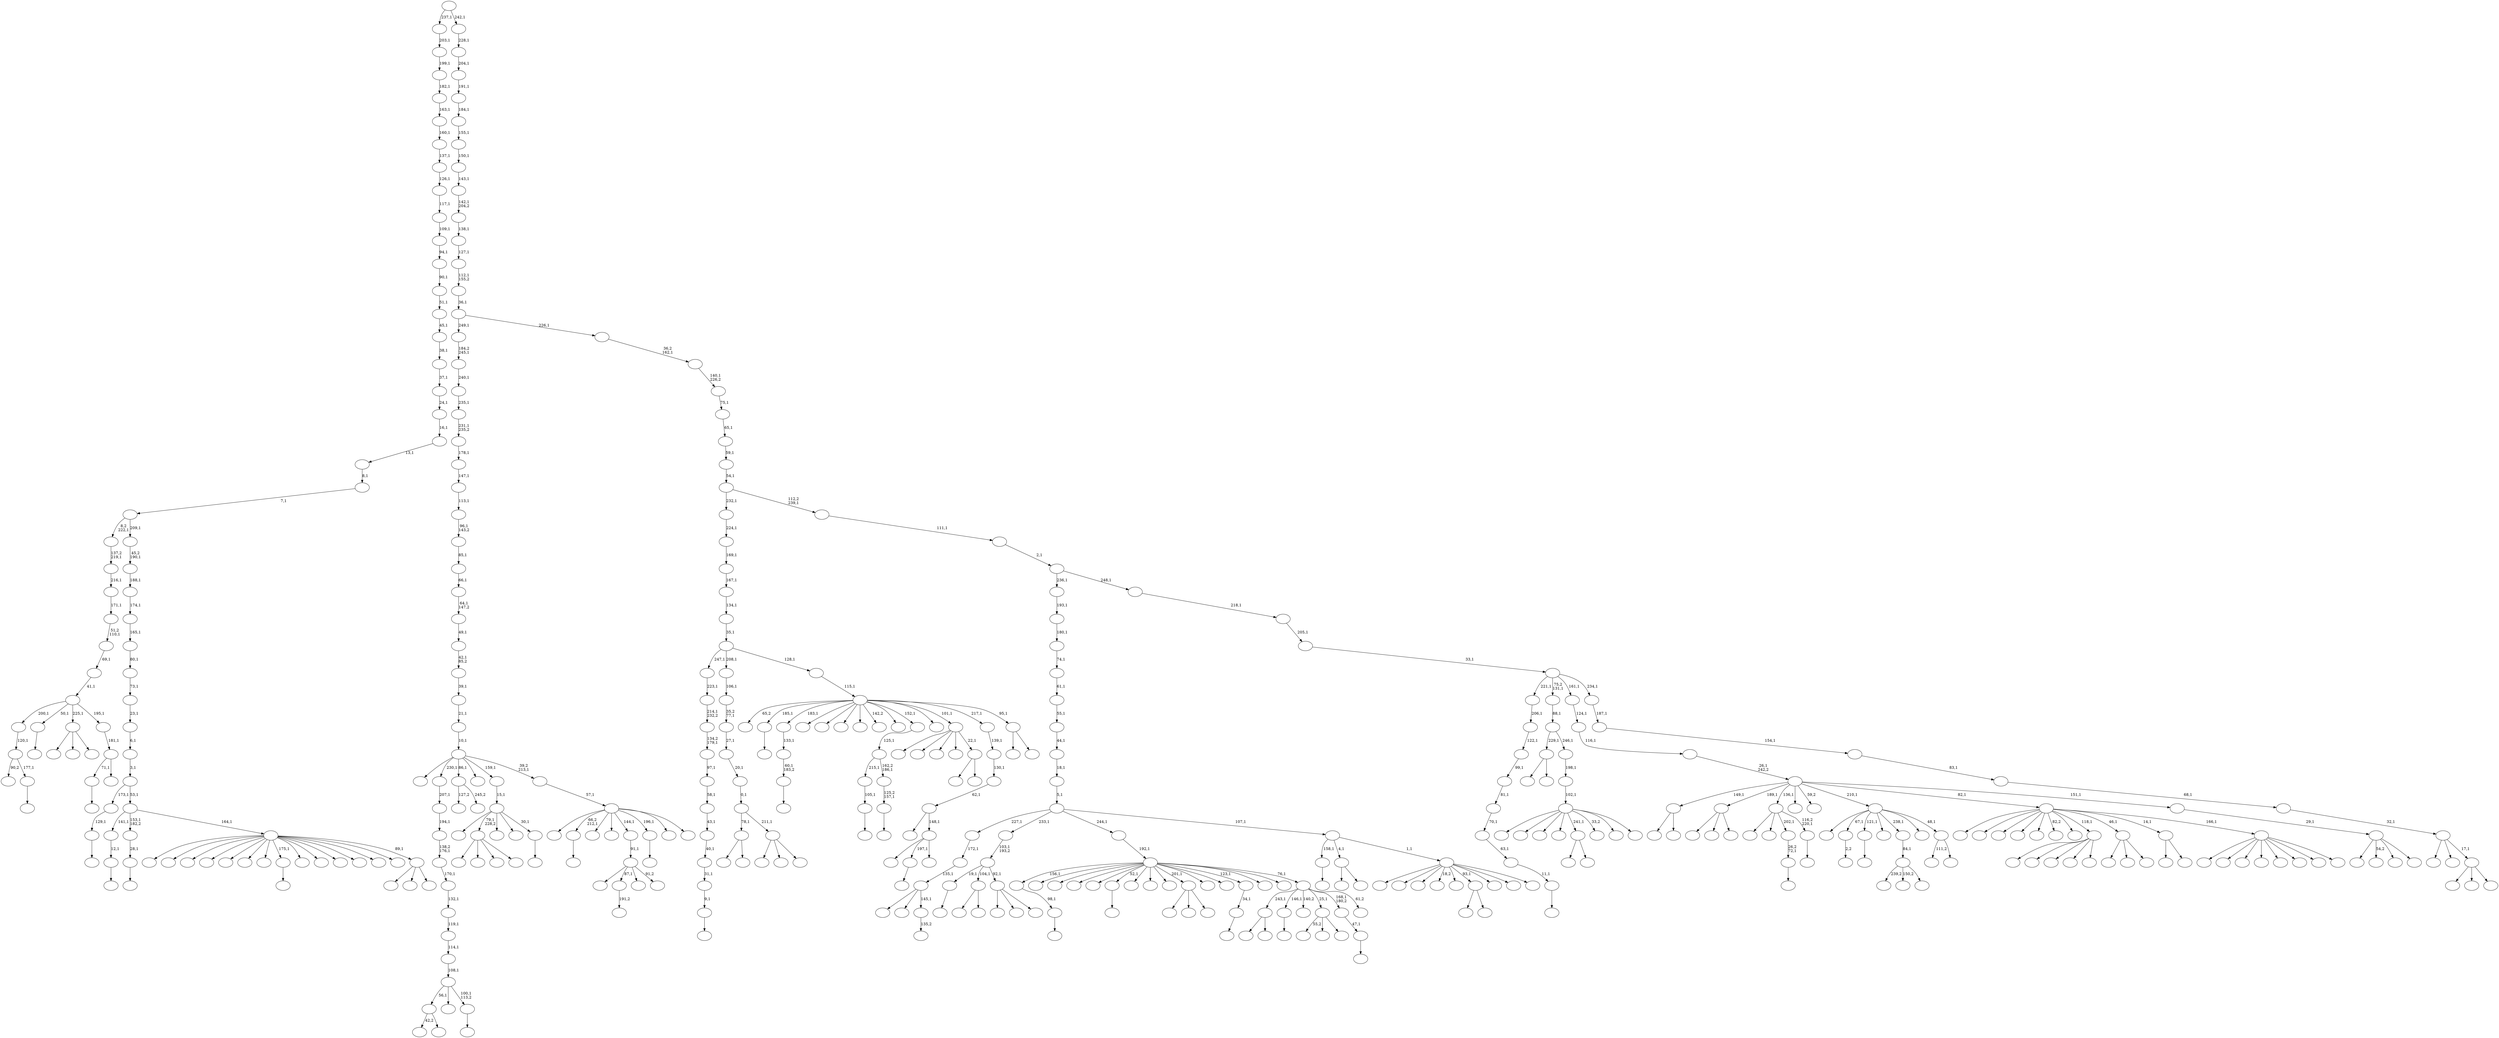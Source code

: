 digraph T {
	450 [label=""]
	449 [label=""]
	448 [label=""]
	447 [label=""]
	446 [label=""]
	445 [label=""]
	444 [label=""]
	443 [label=""]
	442 [label=""]
	441 [label=""]
	440 [label=""]
	439 [label=""]
	438 [label=""]
	437 [label=""]
	436 [label=""]
	435 [label=""]
	434 [label=""]
	433 [label=""]
	432 [label=""]
	431 [label=""]
	430 [label=""]
	429 [label=""]
	428 [label=""]
	427 [label=""]
	426 [label=""]
	425 [label=""]
	424 [label=""]
	423 [label=""]
	422 [label=""]
	421 [label=""]
	420 [label=""]
	419 [label=""]
	418 [label=""]
	417 [label=""]
	416 [label=""]
	415 [label=""]
	414 [label=""]
	413 [label=""]
	412 [label=""]
	411 [label=""]
	410 [label=""]
	409 [label=""]
	408 [label=""]
	407 [label=""]
	406 [label=""]
	405 [label=""]
	404 [label=""]
	403 [label=""]
	402 [label=""]
	401 [label=""]
	400 [label=""]
	399 [label=""]
	398 [label=""]
	397 [label=""]
	396 [label=""]
	395 [label=""]
	394 [label=""]
	393 [label=""]
	392 [label=""]
	391 [label=""]
	390 [label=""]
	389 [label=""]
	388 [label=""]
	387 [label=""]
	386 [label=""]
	385 [label=""]
	384 [label=""]
	383 [label=""]
	382 [label=""]
	381 [label=""]
	380 [label=""]
	379 [label=""]
	378 [label=""]
	377 [label=""]
	376 [label=""]
	375 [label=""]
	374 [label=""]
	373 [label=""]
	372 [label=""]
	371 [label=""]
	370 [label=""]
	369 [label=""]
	368 [label=""]
	367 [label=""]
	366 [label=""]
	365 [label=""]
	364 [label=""]
	363 [label=""]
	362 [label=""]
	361 [label=""]
	360 [label=""]
	359 [label=""]
	358 [label=""]
	357 [label=""]
	356 [label=""]
	355 [label=""]
	354 [label=""]
	353 [label=""]
	352 [label=""]
	351 [label=""]
	350 [label=""]
	349 [label=""]
	348 [label=""]
	347 [label=""]
	346 [label=""]
	345 [label=""]
	344 [label=""]
	343 [label=""]
	342 [label=""]
	341 [label=""]
	340 [label=""]
	339 [label=""]
	338 [label=""]
	337 [label=""]
	336 [label=""]
	335 [label=""]
	334 [label=""]
	333 [label=""]
	332 [label=""]
	331 [label=""]
	330 [label=""]
	329 [label=""]
	328 [label=""]
	327 [label=""]
	326 [label=""]
	325 [label=""]
	324 [label=""]
	323 [label=""]
	322 [label=""]
	321 [label=""]
	320 [label=""]
	319 [label=""]
	318 [label=""]
	317 [label=""]
	316 [label=""]
	315 [label=""]
	314 [label=""]
	313 [label=""]
	312 [label=""]
	311 [label=""]
	310 [label=""]
	309 [label=""]
	308 [label=""]
	307 [label=""]
	306 [label=""]
	305 [label=""]
	304 [label=""]
	303 [label=""]
	302 [label=""]
	301 [label=""]
	300 [label=""]
	299 [label=""]
	298 [label=""]
	297 [label=""]
	296 [label=""]
	295 [label=""]
	294 [label=""]
	293 [label=""]
	292 [label=""]
	291 [label=""]
	290 [label=""]
	289 [label=""]
	288 [label=""]
	287 [label=""]
	286 [label=""]
	285 [label=""]
	284 [label=""]
	283 [label=""]
	282 [label=""]
	281 [label=""]
	280 [label=""]
	279 [label=""]
	278 [label=""]
	277 [label=""]
	276 [label=""]
	275 [label=""]
	274 [label=""]
	273 [label=""]
	272 [label=""]
	271 [label=""]
	270 [label=""]
	269 [label=""]
	268 [label=""]
	267 [label=""]
	266 [label=""]
	265 [label=""]
	264 [label=""]
	263 [label=""]
	262 [label=""]
	261 [label=""]
	260 [label=""]
	259 [label=""]
	258 [label=""]
	257 [label=""]
	256 [label=""]
	255 [label=""]
	254 [label=""]
	253 [label=""]
	252 [label=""]
	251 [label=""]
	250 [label=""]
	249 [label=""]
	248 [label=""]
	247 [label=""]
	246 [label=""]
	245 [label=""]
	244 [label=""]
	243 [label=""]
	242 [label=""]
	241 [label=""]
	240 [label=""]
	239 [label=""]
	238 [label=""]
	237 [label=""]
	236 [label=""]
	235 [label=""]
	234 [label=""]
	233 [label=""]
	232 [label=""]
	231 [label=""]
	230 [label=""]
	229 [label=""]
	228 [label=""]
	227 [label=""]
	226 [label=""]
	225 [label=""]
	224 [label=""]
	223 [label=""]
	222 [label=""]
	221 [label=""]
	220 [label=""]
	219 [label=""]
	218 [label=""]
	217 [label=""]
	216 [label=""]
	215 [label=""]
	214 [label=""]
	213 [label=""]
	212 [label=""]
	211 [label=""]
	210 [label=""]
	209 [label=""]
	208 [label=""]
	207 [label=""]
	206 [label=""]
	205 [label=""]
	204 [label=""]
	203 [label=""]
	202 [label=""]
	201 [label=""]
	200 [label=""]
	199 [label=""]
	198 [label=""]
	197 [label=""]
	196 [label=""]
	195 [label=""]
	194 [label=""]
	193 [label=""]
	192 [label=""]
	191 [label=""]
	190 [label=""]
	189 [label=""]
	188 [label=""]
	187 [label=""]
	186 [label=""]
	185 [label=""]
	184 [label=""]
	183 [label=""]
	182 [label=""]
	181 [label=""]
	180 [label=""]
	179 [label=""]
	178 [label=""]
	177 [label=""]
	176 [label=""]
	175 [label=""]
	174 [label=""]
	173 [label=""]
	172 [label=""]
	171 [label=""]
	170 [label=""]
	169 [label=""]
	168 [label=""]
	167 [label=""]
	166 [label=""]
	165 [label=""]
	164 [label=""]
	163 [label=""]
	162 [label=""]
	161 [label=""]
	160 [label=""]
	159 [label=""]
	158 [label=""]
	157 [label=""]
	156 [label=""]
	155 [label=""]
	154 [label=""]
	153 [label=""]
	152 [label=""]
	151 [label=""]
	150 [label=""]
	149 [label=""]
	148 [label=""]
	147 [label=""]
	146 [label=""]
	145 [label=""]
	144 [label=""]
	143 [label=""]
	142 [label=""]
	141 [label=""]
	140 [label=""]
	139 [label=""]
	138 [label=""]
	137 [label=""]
	136 [label=""]
	135 [label=""]
	134 [label=""]
	133 [label=""]
	132 [label=""]
	131 [label=""]
	130 [label=""]
	129 [label=""]
	128 [label=""]
	127 [label=""]
	126 [label=""]
	125 [label=""]
	124 [label=""]
	123 [label=""]
	122 [label=""]
	121 [label=""]
	120 [label=""]
	119 [label=""]
	118 [label=""]
	117 [label=""]
	116 [label=""]
	115 [label=""]
	114 [label=""]
	113 [label=""]
	112 [label=""]
	111 [label=""]
	110 [label=""]
	109 [label=""]
	108 [label=""]
	107 [label=""]
	106 [label=""]
	105 [label=""]
	104 [label=""]
	103 [label=""]
	102 [label=""]
	101 [label=""]
	100 [label=""]
	99 [label=""]
	98 [label=""]
	97 [label=""]
	96 [label=""]
	95 [label=""]
	94 [label=""]
	93 [label=""]
	92 [label=""]
	91 [label=""]
	90 [label=""]
	89 [label=""]
	88 [label=""]
	87 [label=""]
	86 [label=""]
	85 [label=""]
	84 [label=""]
	83 [label=""]
	82 [label=""]
	81 [label=""]
	80 [label=""]
	79 [label=""]
	78 [label=""]
	77 [label=""]
	76 [label=""]
	75 [label=""]
	74 [label=""]
	73 [label=""]
	72 [label=""]
	71 [label=""]
	70 [label=""]
	69 [label=""]
	68 [label=""]
	67 [label=""]
	66 [label=""]
	65 [label=""]
	64 [label=""]
	63 [label=""]
	62 [label=""]
	61 [label=""]
	60 [label=""]
	59 [label=""]
	58 [label=""]
	57 [label=""]
	56 [label=""]
	55 [label=""]
	54 [label=""]
	53 [label=""]
	52 [label=""]
	51 [label=""]
	50 [label=""]
	49 [label=""]
	48 [label=""]
	47 [label=""]
	46 [label=""]
	45 [label=""]
	44 [label=""]
	43 [label=""]
	42 [label=""]
	41 [label=""]
	40 [label=""]
	39 [label=""]
	38 [label=""]
	37 [label=""]
	36 [label=""]
	35 [label=""]
	34 [label=""]
	33 [label=""]
	32 [label=""]
	31 [label=""]
	30 [label=""]
	29 [label=""]
	28 [label=""]
	27 [label=""]
	26 [label=""]
	25 [label=""]
	24 [label=""]
	23 [label=""]
	22 [label=""]
	21 [label=""]
	20 [label=""]
	19 [label=""]
	18 [label=""]
	17 [label=""]
	16 [label=""]
	15 [label=""]
	14 [label=""]
	13 [label=""]
	12 [label=""]
	11 [label=""]
	10 [label=""]
	9 [label=""]
	8 [label=""]
	7 [label=""]
	6 [label=""]
	5 [label=""]
	4 [label=""]
	3 [label=""]
	2 [label=""]
	1 [label=""]
	0 [label=""]
	449 -> 450 [label=""]
	448 -> 449 [label="98,1"]
	436 -> 437 [label=""]
	434 -> 435 [label=""]
	429 -> 438 [label=""]
	429 -> 430 [label=""]
	409 -> 410 [label=""]
	407 -> 408 [label=""]
	406 -> 407 [label="9,1"]
	405 -> 406 [label="31,1"]
	404 -> 405 [label="40,1"]
	403 -> 404 [label="43,1"]
	402 -> 403 [label="58,1"]
	401 -> 402 [label="97,1"]
	400 -> 401 [label="134,2\n179,1"]
	399 -> 400 [label="214,1\n232,2"]
	398 -> 399 [label="223,1"]
	387 -> 388 [label=""]
	385 -> 386 [label=""]
	384 -> 385 [label="60,1\n183,2"]
	383 -> 384 [label="133,1"]
	381 -> 382 [label="135,2"]
	380 -> 427 [label=""]
	380 -> 424 [label=""]
	380 -> 381 [label="145,1"]
	379 -> 380 [label="135,1"]
	378 -> 379 [label="172,1"]
	376 -> 377 [label=""]
	370 -> 371 [label=""]
	369 -> 370 [label="105,1"]
	362 -> 414 [label="42,2"]
	362 -> 363 [label=""]
	349 -> 425 [label=""]
	349 -> 394 [label=""]
	349 -> 350 [label=""]
	342 -> 343 [label=""]
	341 -> 362 [label="56,1"]
	341 -> 358 [label=""]
	341 -> 342 [label="100,1\n113,2"]
	340 -> 341 [label="108,1"]
	339 -> 340 [label="114,1"]
	338 -> 339 [label="119,1"]
	337 -> 338 [label="132,1"]
	336 -> 337 [label="170,1"]
	335 -> 336 [label="138,2\n176,1"]
	334 -> 335 [label="194,1"]
	333 -> 334 [label="207,1"]
	328 -> 329 [label="2,2"]
	318 -> 319 [label=""]
	316 -> 317 [label="191,2"]
	311 -> 444 [label=""]
	311 -> 391 [label=""]
	311 -> 354 [label=""]
	311 -> 312 [label=""]
	306 -> 307 [label=""]
	305 -> 306 [label="12,1"]
	300 -> 301 [label=""]
	299 -> 300 [label="129,1"]
	296 -> 297 [label=""]
	295 -> 296 [label="26,2\n72,1"]
	293 -> 294 [label=""]
	290 -> 291 [label=""]
	287 -> 322 [label=""]
	287 -> 288 [label=""]
	285 -> 428 [label=""]
	285 -> 286 [label=""]
	282 -> 283 [label=""]
	281 -> 355 [label="90,2"]
	281 -> 282 [label="177,1"]
	280 -> 281 [label="120,1"]
	278 -> 279 [label=""]
	275 -> 276 [label=""]
	274 -> 442 [label=""]
	274 -> 345 [label=""]
	274 -> 295 [label="202,1"]
	274 -> 275 [label="116,2\n220,1"]
	262 -> 263 [label=""]
	261 -> 262 [label="11,1"]
	260 -> 261 [label="63,1"]
	259 -> 260 [label="70,1"]
	258 -> 259 [label="81,1"]
	257 -> 258 [label="99,1"]
	256 -> 257 [label="122,1"]
	255 -> 256 [label="206,1"]
	250 -> 389 [label=""]
	250 -> 253 [label=""]
	250 -> 251 [label=""]
	248 -> 249 [label=""]
	244 -> 433 [label=""]
	244 -> 316 [label="87,1"]
	244 -> 303 [label=""]
	244 -> 245 [label="91,2"]
	243 -> 244 [label="91,1"]
	241 -> 242 [label=""]
	240 -> 241 [label="125,2\n157,1"]
	239 -> 369 [label="215,1"]
	239 -> 240 [label="162,2\n186,1"]
	238 -> 239 [label="125,1"]
	236 -> 367 [label="127,2"]
	236 -> 237 [label="245,2"]
	226 -> 413 [label=""]
	226 -> 227 [label=""]
	224 -> 332 [label=""]
	224 -> 325 [label=""]
	224 -> 273 [label=""]
	224 -> 228 [label=""]
	224 -> 225 [label=""]
	220 -> 431 [label=""]
	220 -> 330 [label=""]
	220 -> 221 [label=""]
	218 -> 390 [label=""]
	218 -> 219 [label=""]
	215 -> 267 [label=""]
	215 -> 233 [label=""]
	215 -> 216 [label=""]
	213 -> 324 [label=""]
	213 -> 214 [label=""]
	211 -> 313 [label=""]
	211 -> 212 [label=""]
	209 -> 445 [label="55,2"]
	209 -> 432 [label=""]
	209 -> 210 [label=""]
	207 -> 208 [label=""]
	206 -> 207 [label="28,1"]
	203 -> 373 [label=""]
	203 -> 204 [label=""]
	201 -> 202 [label=""]
	200 -> 201 [label="47,1"]
	198 -> 199 [label=""]
	197 -> 198 [label="34,1"]
	190 -> 326 [label="239,2"]
	190 -> 205 [label="150,2"]
	190 -> 191 [label=""]
	189 -> 190 [label="84,1"]
	187 -> 374 [label=""]
	187 -> 308 [label=""]
	187 -> 188 [label=""]
	186 -> 226 [label="78,1"]
	186 -> 187 [label="211,1"]
	185 -> 186 [label="0,1"]
	184 -> 185 [label="20,1"]
	183 -> 184 [label="27,1"]
	182 -> 183 [label="35,2\n77,1"]
	181 -> 182 [label="106,1"]
	175 -> 176 [label=""]
	174 -> 393 [label=""]
	174 -> 311 [label="79,1\n228,2"]
	174 -> 277 [label=""]
	174 -> 272 [label=""]
	174 -> 175 [label="30,1"]
	173 -> 174 [label="15,1"]
	171 -> 268 [label=""]
	171 -> 172 [label=""]
	167 -> 168 [label=""]
	163 -> 164 [label=""]
	160 -> 409 [label="71,1"]
	160 -> 161 [label=""]
	159 -> 160 [label="181,1"]
	158 -> 280 [label="200,1"]
	158 -> 248 [label="50,1"]
	158 -> 220 [label="225,1"]
	158 -> 159 [label="195,1"]
	157 -> 158 [label="41,1"]
	156 -> 157 [label="69,1"]
	155 -> 156 [label="51,2\n110,1"]
	154 -> 155 [label="171,1"]
	153 -> 154 [label="216,1"]
	152 -> 153 [label="137,2\n219,1"]
	150 -> 352 [label=""]
	150 -> 270 [label=""]
	150 -> 151 [label=""]
	149 -> 436 [label="19,1"]
	149 -> 211 [label="104,1"]
	149 -> 150 [label="92,1"]
	148 -> 149 [label="103,1\n193,2"]
	146 -> 392 [label=""]
	146 -> 147 [label=""]
	145 -> 420 [label=""]
	145 -> 353 [label=""]
	145 -> 252 [label=""]
	145 -> 230 [label=""]
	145 -> 146 [label="22,1"]
	142 -> 447 [label=""]
	142 -> 163 [label="197,1"]
	142 -> 143 [label=""]
	141 -> 351 [label=""]
	141 -> 142 [label="148,1"]
	140 -> 141 [label="62,1"]
	139 -> 140 [label="130,1"]
	138 -> 139 [label="139,1"]
	136 -> 269 [label="111,2"]
	136 -> 137 [label=""]
	135 -> 365 [label=""]
	135 -> 328 [label="67,1"]
	135 -> 290 [label="121,1"]
	135 -> 196 [label=""]
	135 -> 189 [label="238,1"]
	135 -> 178 [label=""]
	135 -> 136 [label="48,1"]
	132 -> 285 [label="243,1"]
	132 -> 278 [label="146,1"]
	132 -> 264 [label="140,2"]
	132 -> 209 [label="25,1"]
	132 -> 200 [label="168,1\n180,2"]
	132 -> 133 [label="61,2"]
	131 -> 448 [label="156,1"]
	131 -> 426 [label=""]
	131 -> 423 [label=""]
	131 -> 360 [label=""]
	131 -> 344 [label=""]
	131 -> 318 [label="52,1"]
	131 -> 304 [label=""]
	131 -> 284 [label=""]
	131 -> 266 [label=""]
	131 -> 250 [label="201,1"]
	131 -> 247 [label=""]
	131 -> 217 [label=""]
	131 -> 197 [label="123,1"]
	131 -> 180 [label=""]
	131 -> 166 [label=""]
	131 -> 132 [label="76,1"]
	130 -> 131 [label="192,1"]
	128 -> 421 [label=""]
	128 -> 419 [label=""]
	128 -> 417 [label=""]
	128 -> 302 [label=""]
	128 -> 287 [label="241,1"]
	128 -> 193 [label="33,2"]
	128 -> 169 [label=""]
	128 -> 129 [label=""]
	127 -> 128 [label="102,1"]
	126 -> 127 [label="198,1"]
	125 -> 218 [label="229,1"]
	125 -> 126 [label="246,1"]
	124 -> 125 [label="88,1"]
	122 -> 357 [label=""]
	122 -> 321 [label=""]
	122 -> 320 [label=""]
	122 -> 232 [label="18,2"]
	122 -> 229 [label=""]
	122 -> 171 [label="93,1"]
	122 -> 162 [label=""]
	122 -> 144 [label=""]
	122 -> 123 [label=""]
	121 -> 434 [label="158,1"]
	121 -> 203 [label="4,1"]
	121 -> 122 [label="1,1"]
	120 -> 378 [label="227,1"]
	120 -> 148 [label="233,1"]
	120 -> 130 [label="244,1"]
	120 -> 121 [label="107,1"]
	119 -> 120 [label="5,1"]
	118 -> 119 [label="18,1"]
	117 -> 118 [label="44,1"]
	116 -> 117 [label="55,1"]
	115 -> 116 [label="61,1"]
	114 -> 115 [label="74,1"]
	113 -> 114 [label="180,1"]
	112 -> 113 [label="193,1"]
	110 -> 375 [label=""]
	110 -> 111 [label=""]
	109 -> 446 [label="65,2"]
	109 -> 387 [label="185,1"]
	109 -> 383 [label="183,1"]
	109 -> 368 [label=""]
	109 -> 364 [label=""]
	109 -> 361 [label=""]
	109 -> 347 [label=""]
	109 -> 346 [label="142,2"]
	109 -> 309 [label=""]
	109 -> 238 [label="152,1"]
	109 -> 223 [label=""]
	109 -> 145 [label="101,1"]
	109 -> 138 [label="217,1"]
	109 -> 110 [label="95,1"]
	108 -> 109 [label="115,1"]
	107 -> 398 [label="247,1"]
	107 -> 181 [label="208,1"]
	107 -> 108 [label="128,1"]
	106 -> 107 [label="35,1"]
	105 -> 106 [label="134,1"]
	104 -> 105 [label="167,1"]
	103 -> 104 [label="169,1"]
	102 -> 103 [label="224,1"]
	99 -> 422 [label=""]
	99 -> 376 [label="66,2\n212,1"]
	99 -> 372 [label=""]
	99 -> 292 [label=""]
	99 -> 243 [label="144,1"]
	99 -> 167 [label="196,1"]
	99 -> 101 [label=""]
	99 -> 100 [label=""]
	98 -> 99 [label="57,1"]
	97 -> 395 [label=""]
	97 -> 333 [label="230,1"]
	97 -> 236 [label="86,1"]
	97 -> 179 [label=""]
	97 -> 173 [label="159,1"]
	97 -> 98 [label="39,2\n213,1"]
	96 -> 97 [label="10,1"]
	95 -> 96 [label="21,1"]
	94 -> 95 [label="39,1"]
	93 -> 94 [label="42,1\n85,2"]
	92 -> 93 [label="49,1"]
	91 -> 92 [label="64,1\n147,2"]
	90 -> 91 [label="66,1"]
	89 -> 90 [label="85,1"]
	88 -> 89 [label="96,1\n143,2"]
	87 -> 88 [label="113,1"]
	86 -> 87 [label="147,1"]
	85 -> 86 [label="178,1"]
	84 -> 85 [label="231,1\n235,2"]
	83 -> 84 [label="235,1"]
	82 -> 83 [label="240,1"]
	81 -> 82 [label="184,2\n245,1"]
	79 -> 415 [label=""]
	79 -> 366 [label=""]
	79 -> 265 [label=""]
	79 -> 222 [label=""]
	79 -> 195 [label=""]
	79 -> 177 [label=""]
	79 -> 134 [label=""]
	79 -> 80 [label=""]
	78 -> 443 [label=""]
	78 -> 441 [label=""]
	78 -> 412 [label=""]
	78 -> 359 [label=""]
	78 -> 356 [label=""]
	78 -> 323 [label="82,2"]
	78 -> 310 [label=""]
	78 -> 224 [label="118,1"]
	78 -> 215 [label="46,1"]
	78 -> 213 [label="14,1"]
	78 -> 79 [label="166,1"]
	76 -> 315 [label=""]
	76 -> 298 [label=""]
	76 -> 77 [label=""]
	75 -> 440 [label=""]
	75 -> 418 [label=""]
	75 -> 397 [label=""]
	75 -> 396 [label=""]
	75 -> 331 [label=""]
	75 -> 327 [label=""]
	75 -> 314 [label=""]
	75 -> 293 [label="175,1"]
	75 -> 246 [label=""]
	75 -> 235 [label=""]
	75 -> 234 [label=""]
	75 -> 231 [label=""]
	75 -> 194 [label=""]
	75 -> 170 [label=""]
	75 -> 76 [label="89,1"]
	74 -> 305 [label="141,1"]
	74 -> 206 [label="153,1\n182,2"]
	74 -> 75 [label="164,1"]
	73 -> 299 [label="173,1"]
	73 -> 74 [label="53,1"]
	72 -> 73 [label="3,1"]
	71 -> 72 [label="6,1"]
	70 -> 71 [label="23,1"]
	69 -> 70 [label="73,1"]
	68 -> 69 [label="80,1"]
	67 -> 68 [label="165,1"]
	66 -> 67 [label="174,1"]
	65 -> 66 [label="188,1"]
	64 -> 65 [label="45,2\n190,1"]
	63 -> 152 [label="8,2\n222,1"]
	63 -> 64 [label="209,1"]
	62 -> 63 [label="7,1"]
	61 -> 62 [label="8,1"]
	60 -> 61 [label="13,1"]
	59 -> 60 [label="16,1"]
	58 -> 59 [label="24,1"]
	57 -> 58 [label="37,1"]
	56 -> 57 [label="38,1"]
	55 -> 56 [label="45,1"]
	54 -> 55 [label="51,1"]
	53 -> 54 [label="90,1"]
	52 -> 53 [label="94,1"]
	51 -> 52 [label="109,1"]
	50 -> 51 [label="117,1"]
	49 -> 50 [label="126,1"]
	48 -> 49 [label="137,1"]
	47 -> 48 [label="160,1"]
	46 -> 47 [label="163,1"]
	45 -> 46 [label="182,1"]
	44 -> 45 [label="199,1"]
	43 -> 44 [label="203,1"]
	41 -> 411 [label=""]
	41 -> 348 [label="54,2"]
	41 -> 192 [label=""]
	41 -> 42 [label=""]
	40 -> 41 [label="29,1"]
	39 -> 429 [label="149,1"]
	39 -> 349 [label="189,1"]
	39 -> 274 [label="136,1"]
	39 -> 271 [label=""]
	39 -> 165 [label="59,2"]
	39 -> 135 [label="210,1"]
	39 -> 78 [label="82,1"]
	39 -> 40 [label="151,1"]
	38 -> 39 [label="26,1\n242,2"]
	37 -> 38 [label="116,1"]
	36 -> 37 [label="124,1"]
	34 -> 439 [label=""]
	34 -> 254 [label=""]
	34 -> 35 [label=""]
	33 -> 416 [label=""]
	33 -> 289 [label=""]
	33 -> 34 [label="17,1"]
	32 -> 33 [label="32,1"]
	31 -> 32 [label="68,1"]
	30 -> 31 [label="83,1"]
	29 -> 30 [label="154,1"]
	28 -> 29 [label="187,1"]
	27 -> 255 [label="221,1"]
	27 -> 124 [label="75,2\n131,1"]
	27 -> 36 [label="161,1"]
	27 -> 28 [label="234,1"]
	26 -> 27 [label="33,1"]
	25 -> 26 [label="205,1"]
	24 -> 25 [label="218,1"]
	23 -> 112 [label="236,1"]
	23 -> 24 [label="248,1"]
	22 -> 23 [label="2,1"]
	21 -> 22 [label="111,1"]
	20 -> 102 [label="232,1"]
	20 -> 21 [label="112,2\n239,1"]
	19 -> 20 [label="54,1"]
	18 -> 19 [label="59,1"]
	17 -> 18 [label="65,1"]
	16 -> 17 [label="75,1"]
	15 -> 16 [label="140,1\n226,2"]
	14 -> 15 [label="36,2\n162,1"]
	13 -> 81 [label="249,1"]
	13 -> 14 [label="226,1"]
	12 -> 13 [label="36,1"]
	11 -> 12 [label="112,1\n155,2"]
	10 -> 11 [label="127,1"]
	9 -> 10 [label="138,1"]
	8 -> 9 [label="142,1\n204,2"]
	7 -> 8 [label="143,1"]
	6 -> 7 [label="150,1"]
	5 -> 6 [label="155,1"]
	4 -> 5 [label="184,1"]
	3 -> 4 [label="191,1"]
	2 -> 3 [label="204,1"]
	1 -> 2 [label="228,1"]
	0 -> 43 [label="237,1"]
	0 -> 1 [label="242,1"]
}
